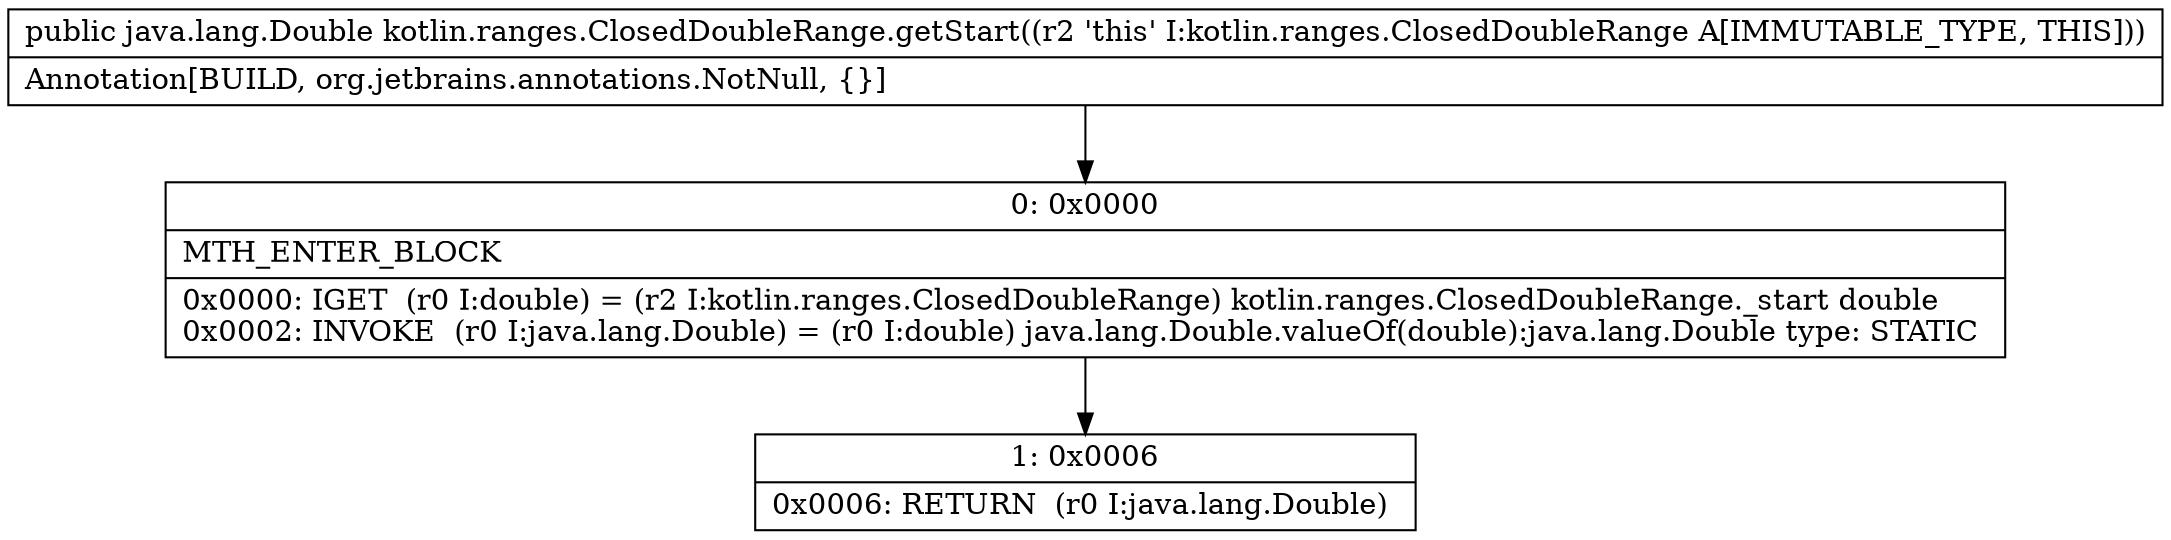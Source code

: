 digraph "CFG forkotlin.ranges.ClosedDoubleRange.getStart()Ljava\/lang\/Double;" {
Node_0 [shape=record,label="{0\:\ 0x0000|MTH_ENTER_BLOCK\l|0x0000: IGET  (r0 I:double) = (r2 I:kotlin.ranges.ClosedDoubleRange) kotlin.ranges.ClosedDoubleRange._start double \l0x0002: INVOKE  (r0 I:java.lang.Double) = (r0 I:double) java.lang.Double.valueOf(double):java.lang.Double type: STATIC \l}"];
Node_1 [shape=record,label="{1\:\ 0x0006|0x0006: RETURN  (r0 I:java.lang.Double) \l}"];
MethodNode[shape=record,label="{public java.lang.Double kotlin.ranges.ClosedDoubleRange.getStart((r2 'this' I:kotlin.ranges.ClosedDoubleRange A[IMMUTABLE_TYPE, THIS]))  | Annotation[BUILD, org.jetbrains.annotations.NotNull, \{\}]\l}"];
MethodNode -> Node_0;
Node_0 -> Node_1;
}

